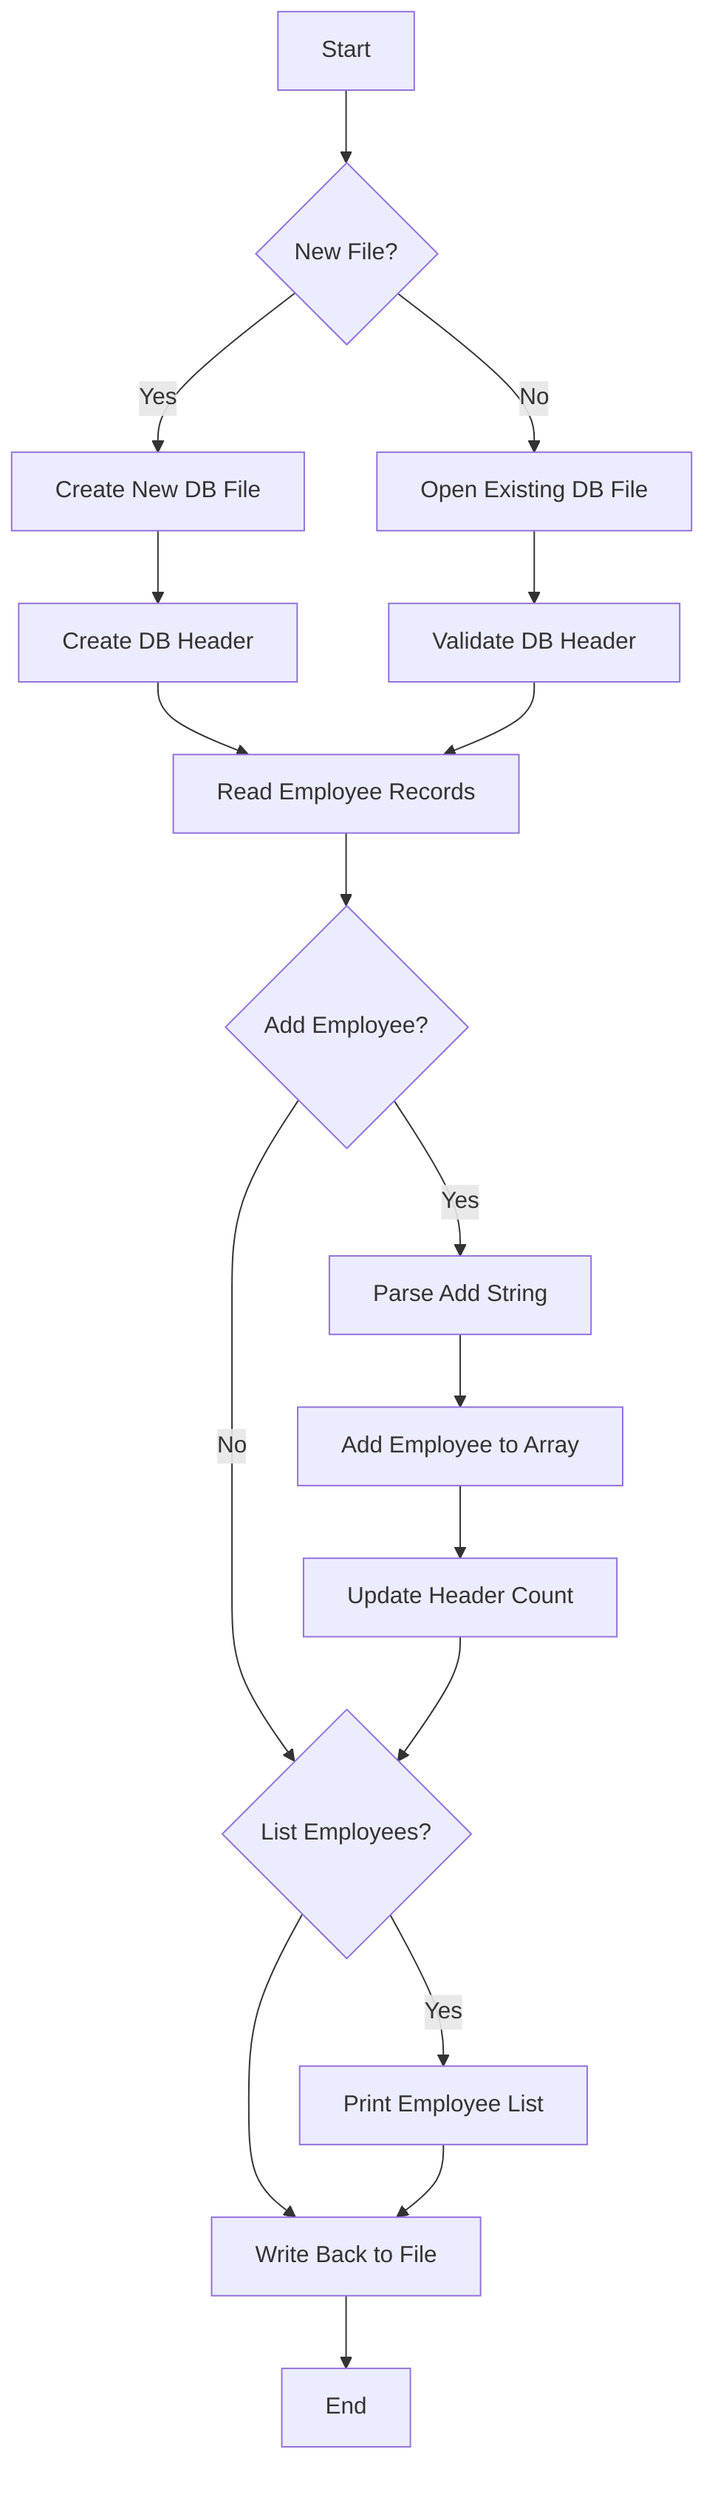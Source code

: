 flowchart TD
    A[Start] --> B{New File?}
    B -- Yes --> C[Create New DB File]
    C --> D[Create DB Header]
    D --> G[Read Employee Records]
    B -- No --> E[Open Existing DB File]
    E --> F[Validate DB Header]
    F --> G[Read Employee Records]
    G --> H{Add Employee?}
    H -- Yes --> I[Parse Add String]
    I --> J[Add Employee to Array]
    J --> K[Update Header Count]
    H -- No --> L{List Employees?}
    K --> L
    L -- Yes --> M[Print Employee List]
    L --> N[Write Back to File]
    M --> N
    N --> O[End]